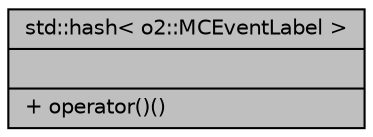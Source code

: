 digraph "std::hash&lt; o2::MCEventLabel &gt;"
{
 // INTERACTIVE_SVG=YES
  bgcolor="transparent";
  edge [fontname="Helvetica",fontsize="10",labelfontname="Helvetica",labelfontsize="10"];
  node [fontname="Helvetica",fontsize="10",shape=record];
  Node1 [label="{std::hash\< o2::MCEventLabel \>\n||+ operator()()\l}",height=0.2,width=0.4,color="black", fillcolor="grey75", style="filled", fontcolor="black"];
}
